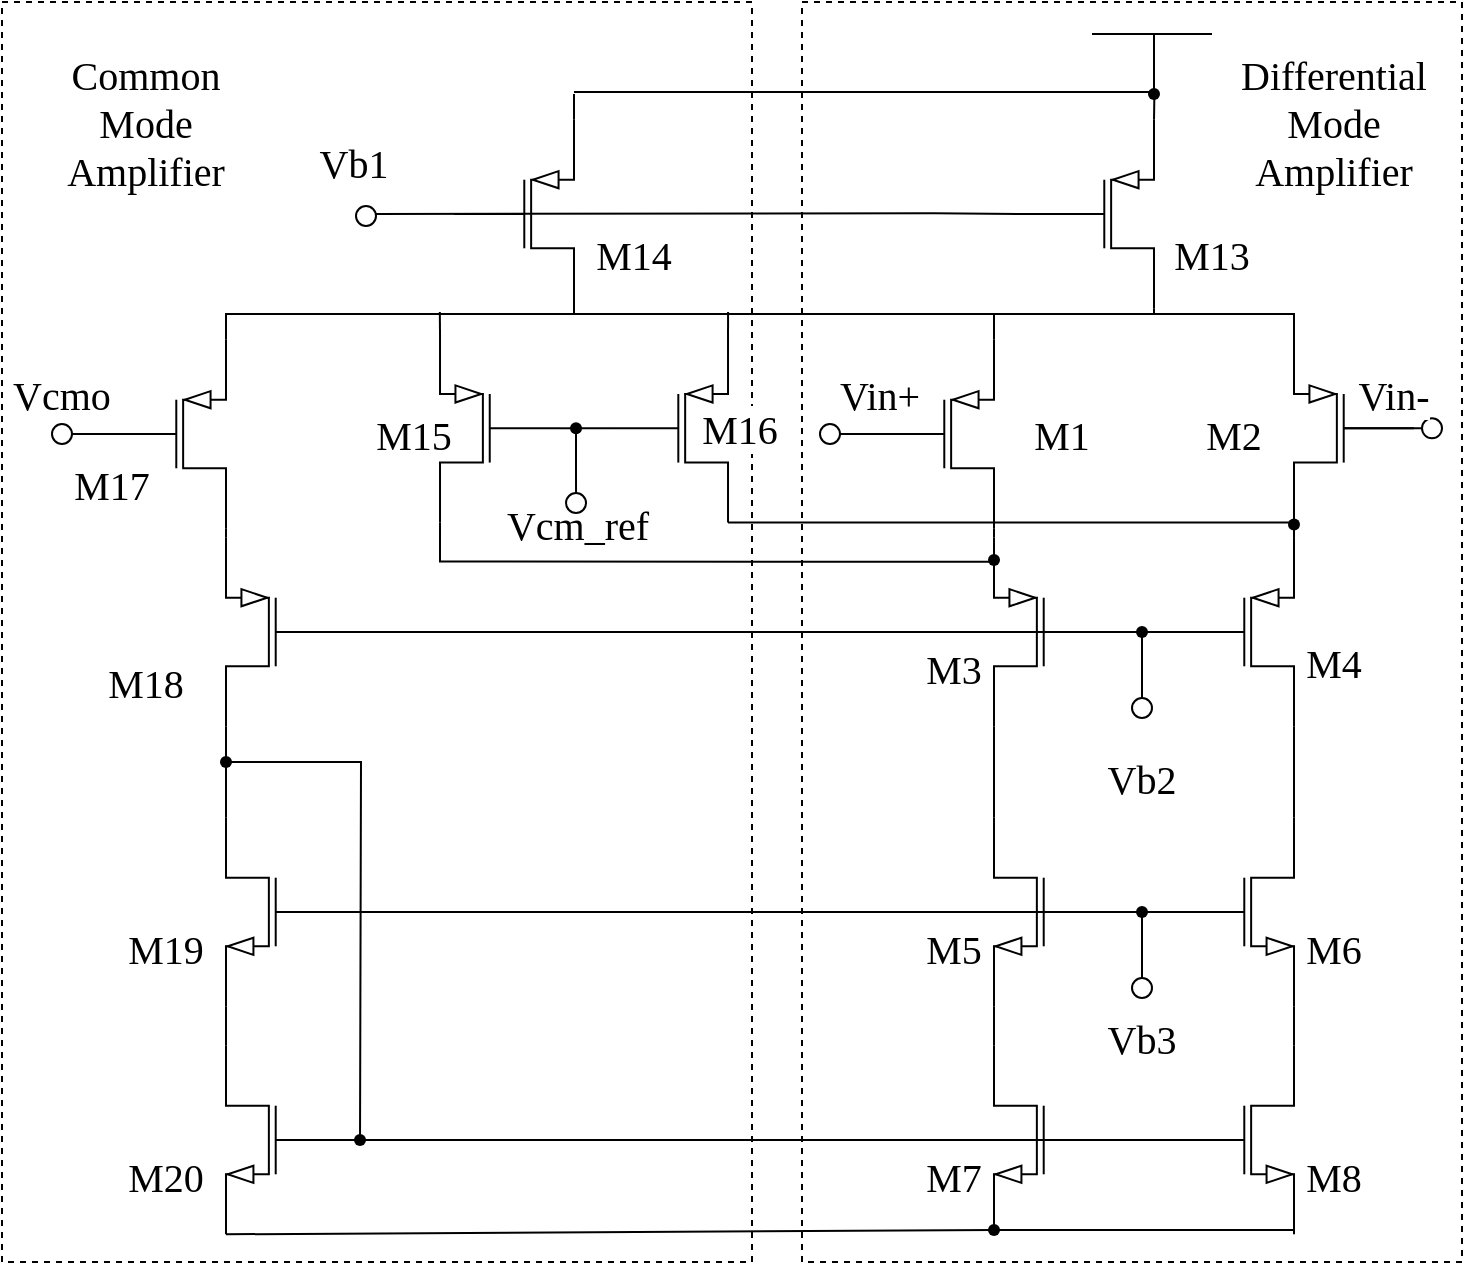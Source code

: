 <mxfile version="24.9.3">
  <diagram name="第 1 页" id="_vfEqkuIPtF0k-6MjBZb">
    <mxGraphModel dx="1302" dy="711" grid="1" gridSize="10" guides="1" tooltips="1" connect="1" arrows="1" fold="1" page="1" pageScale="1" pageWidth="827" pageHeight="1169" math="0" shadow="0">
      <root>
        <mxCell id="0" />
        <mxCell id="1" parent="0" />
        <mxCell id="kix75phdpvYNx26Edn90-56" value="" style="rounded=0;whiteSpace=wrap;html=1;fontFamily=Helvetica;fontSize=11;fontColor=default;labelBackgroundColor=default;fillColor=none;dashed=1;" vertex="1" parent="1">
          <mxGeometry x="20" y="45" width="375" height="630" as="geometry" />
        </mxCell>
        <mxCell id="kix75phdpvYNx26Edn90-54" value="" style="rounded=0;whiteSpace=wrap;html=1;fontFamily=Helvetica;fontSize=11;fontColor=default;labelBackgroundColor=default;fillColor=none;dashed=1;" vertex="1" parent="1">
          <mxGeometry x="420" y="45" width="330" height="630" as="geometry" />
        </mxCell>
        <mxCell id="2-OeauLspyQQJwICCulJ-83" value="" style="ellipse;whiteSpace=wrap;html=1;aspect=fixed;fontFamily=Helvetica;fontSize=11;fontColor=default;labelBackgroundColor=default;" parent="1" vertex="1">
          <mxGeometry x="429" y="256" width="10" height="10" as="geometry" />
        </mxCell>
        <mxCell id="2-OeauLspyQQJwICCulJ-5" style="edgeStyle=orthogonalEdgeStyle;rounded=0;orthogonalLoop=1;jettySize=auto;html=1;exitX=1;exitY=0;exitDx=0;exitDy=0;exitPerimeter=0;endArrow=none;endFill=0;" parent="1" source="2-OeauLspyQQJwICCulJ-1" edge="1">
          <mxGeometry relative="1" as="geometry">
            <mxPoint x="596.2" y="91" as="targetPoint" />
          </mxGeometry>
        </mxCell>
        <mxCell id="2-OeauLspyQQJwICCulJ-1" value="" style="verticalLabelPosition=bottom;shadow=0;dashed=0;align=center;html=1;verticalAlign=top;shape=mxgraph.electrical.transistors.pmos;pointerEvents=1;" parent="1" vertex="1">
          <mxGeometry x="536" y="101" width="60" height="100" as="geometry" />
        </mxCell>
        <mxCell id="2-OeauLspyQQJwICCulJ-2" value="" style="endArrow=none;html=1;rounded=0;" parent="1" edge="1">
          <mxGeometry width="50" height="50" relative="1" as="geometry">
            <mxPoint x="565" y="61" as="sourcePoint" />
            <mxPoint x="625" y="61" as="targetPoint" />
          </mxGeometry>
        </mxCell>
        <mxCell id="2-OeauLspyQQJwICCulJ-3" value="" style="endArrow=none;html=1;rounded=0;" parent="1" edge="1">
          <mxGeometry width="50" height="50" relative="1" as="geometry">
            <mxPoint x="330" y="90" as="sourcePoint" />
            <mxPoint x="596" y="90" as="targetPoint" />
            <Array as="points">
              <mxPoint x="596" y="90" />
            </Array>
          </mxGeometry>
        </mxCell>
        <mxCell id="2-OeauLspyQQJwICCulJ-4" value="" style="endArrow=none;html=1;rounded=0;" parent="1" source="2-OeauLspyQQJwICCulJ-11" edge="1">
          <mxGeometry width="50" height="50" relative="1" as="geometry">
            <mxPoint x="596" y="91" as="sourcePoint" />
            <mxPoint x="596" y="61" as="targetPoint" />
          </mxGeometry>
        </mxCell>
        <mxCell id="2-OeauLspyQQJwICCulJ-6" value="" style="verticalLabelPosition=bottom;shadow=0;dashed=0;align=center;html=1;verticalAlign=top;shape=mxgraph.electrical.transistors.pmos;pointerEvents=1;" parent="1" vertex="1">
          <mxGeometry x="246" y="101" width="60" height="100" as="geometry" />
        </mxCell>
        <mxCell id="2-OeauLspyQQJwICCulJ-10" value="" style="endArrow=none;html=1;rounded=0;" parent="1" target="2-OeauLspyQQJwICCulJ-11" edge="1">
          <mxGeometry width="50" height="50" relative="1" as="geometry">
            <mxPoint x="596" y="91" as="sourcePoint" />
            <mxPoint x="596" y="61" as="targetPoint" />
          </mxGeometry>
        </mxCell>
        <mxCell id="2-OeauLspyQQJwICCulJ-11" value="" style="shape=waypoint;sketch=0;fillStyle=solid;size=6;pointerEvents=1;points=[];fillColor=none;resizable=0;rotatable=0;perimeter=centerPerimeter;snapToPoint=1;fontFamily=Helvetica;fontSize=11;fontColor=default;labelBackgroundColor=default;" parent="1" vertex="1">
          <mxGeometry x="586" y="81" width="20" height="20" as="geometry" />
        </mxCell>
        <mxCell id="2-OeauLspyQQJwICCulJ-16" style="edgeStyle=orthogonalEdgeStyle;shape=connector;rounded=0;orthogonalLoop=1;jettySize=auto;html=1;exitX=1;exitY=0;exitDx=0;exitDy=0;exitPerimeter=0;strokeColor=default;align=center;verticalAlign=middle;fontFamily=Helvetica;fontSize=11;fontColor=default;labelBackgroundColor=default;endArrow=none;endFill=0;entryX=1;entryY=1;entryDx=0;entryDy=0;entryPerimeter=0;" parent="1" source="2-OeauLspyQQJwICCulJ-13" target="2-OeauLspyQQJwICCulJ-1" edge="1">
          <mxGeometry relative="1" as="geometry">
            <mxPoint x="515.667" y="201.0" as="targetPoint" />
            <Array as="points">
              <mxPoint x="516" y="201" />
              <mxPoint x="596" y="201" />
            </Array>
          </mxGeometry>
        </mxCell>
        <mxCell id="2-OeauLspyQQJwICCulJ-13" value="" style="verticalLabelPosition=bottom;shadow=0;dashed=0;align=center;html=1;verticalAlign=top;shape=mxgraph.electrical.transistors.pmos;pointerEvents=1;" parent="1" vertex="1">
          <mxGeometry x="456" y="211" width="60" height="100" as="geometry" />
        </mxCell>
        <mxCell id="2-OeauLspyQQJwICCulJ-18" style="edgeStyle=orthogonalEdgeStyle;shape=connector;rounded=0;orthogonalLoop=1;jettySize=auto;html=1;exitX=1;exitY=0;exitDx=0;exitDy=0;exitPerimeter=0;strokeColor=default;align=center;verticalAlign=middle;fontFamily=Helvetica;fontSize=11;fontColor=default;labelBackgroundColor=default;endArrow=none;endFill=0;" parent="1" source="2-OeauLspyQQJwICCulJ-17" edge="1">
          <mxGeometry relative="1" as="geometry">
            <mxPoint x="596" y="201" as="targetPoint" />
            <Array as="points">
              <mxPoint x="666" y="201" />
            </Array>
          </mxGeometry>
        </mxCell>
        <mxCell id="2-OeauLspyQQJwICCulJ-88" style="edgeStyle=orthogonalEdgeStyle;shape=connector;rounded=0;orthogonalLoop=1;jettySize=auto;html=1;exitX=0;exitY=0.5;exitDx=0;exitDy=0;exitPerimeter=0;entryX=0;entryY=0.5;entryDx=0;entryDy=0;strokeColor=default;align=center;verticalAlign=middle;fontFamily=Helvetica;fontSize=11;fontColor=default;labelBackgroundColor=default;endArrow=none;endFill=0;" parent="1" edge="1">
          <mxGeometry relative="1" as="geometry">
            <mxPoint x="691.0" y="258.14" as="sourcePoint" />
            <mxPoint x="731.0" y="258.14" as="targetPoint" />
            <Array as="points">
              <mxPoint x="712.01" y="258" />
            </Array>
          </mxGeometry>
        </mxCell>
        <mxCell id="2-OeauLspyQQJwICCulJ-17" value="" style="verticalLabelPosition=bottom;shadow=0;dashed=0;align=center;html=1;verticalAlign=top;shape=mxgraph.electrical.transistors.pmos;pointerEvents=1;flipV=0;flipH=1;" parent="1" vertex="1">
          <mxGeometry x="666" y="208.14" width="60" height="100" as="geometry" />
        </mxCell>
        <mxCell id="2-OeauLspyQQJwICCulJ-19" value="" style="verticalLabelPosition=bottom;shadow=0;dashed=0;align=center;html=1;verticalAlign=top;shape=mxgraph.electrical.transistors.pmos;pointerEvents=1;flipV=0;flipH=1;" parent="1" vertex="1">
          <mxGeometry x="516" y="310" width="60" height="100" as="geometry" />
        </mxCell>
        <mxCell id="2-OeauLspyQQJwICCulJ-30" value="" style="edgeStyle=orthogonalEdgeStyle;shape=connector;rounded=0;orthogonalLoop=1;jettySize=auto;html=1;strokeColor=default;align=center;verticalAlign=middle;fontFamily=Helvetica;fontSize=11;fontColor=default;labelBackgroundColor=default;endArrow=none;endFill=0;" parent="1" source="2-OeauLspyQQJwICCulJ-20" target="2-OeauLspyQQJwICCulJ-19" edge="1">
          <mxGeometry relative="1" as="geometry" />
        </mxCell>
        <mxCell id="2-OeauLspyQQJwICCulJ-20" value="" style="verticalLabelPosition=bottom;shadow=0;dashed=0;align=center;html=1;verticalAlign=top;shape=mxgraph.electrical.transistors.pmos;pointerEvents=1;" parent="1" vertex="1">
          <mxGeometry x="606" y="310" width="60" height="100" as="geometry" />
        </mxCell>
        <mxCell id="2-OeauLspyQQJwICCulJ-29" value="" style="edgeStyle=orthogonalEdgeStyle;shape=connector;rounded=0;orthogonalLoop=1;jettySize=auto;html=1;strokeColor=default;align=center;verticalAlign=middle;fontFamily=Helvetica;fontSize=11;fontColor=default;labelBackgroundColor=default;endArrow=none;endFill=0;" parent="1" source="2-OeauLspyQQJwICCulJ-21" target="2-OeauLspyQQJwICCulJ-22" edge="1">
          <mxGeometry relative="1" as="geometry" />
        </mxCell>
        <mxCell id="2-OeauLspyQQJwICCulJ-21" value="" style="verticalLabelPosition=bottom;shadow=0;dashed=0;align=center;html=1;verticalAlign=top;shape=mxgraph.electrical.transistors.nmos;pointerEvents=1;fontFamily=Helvetica;fontSize=11;fontColor=default;labelBackgroundColor=default;" parent="1" vertex="1">
          <mxGeometry x="606" y="450" width="60" height="100" as="geometry" />
        </mxCell>
        <mxCell id="2-OeauLspyQQJwICCulJ-22" value="" style="verticalLabelPosition=bottom;shadow=0;dashed=0;align=center;html=1;verticalAlign=top;shape=mxgraph.electrical.transistors.nmos;pointerEvents=1;fontFamily=Helvetica;fontSize=11;fontColor=default;labelBackgroundColor=default;flipH=1;" parent="1" vertex="1">
          <mxGeometry x="516" y="450" width="60" height="100" as="geometry" />
        </mxCell>
        <mxCell id="2-OeauLspyQQJwICCulJ-28" value="" style="edgeStyle=orthogonalEdgeStyle;shape=connector;rounded=0;orthogonalLoop=1;jettySize=auto;html=1;strokeColor=default;align=center;verticalAlign=middle;fontFamily=Helvetica;fontSize=11;fontColor=default;labelBackgroundColor=default;endArrow=none;endFill=0;" parent="1" source="2-OeauLspyQQJwICCulJ-23" target="2-OeauLspyQQJwICCulJ-24" edge="1">
          <mxGeometry relative="1" as="geometry" />
        </mxCell>
        <mxCell id="2-OeauLspyQQJwICCulJ-23" value="" style="verticalLabelPosition=bottom;shadow=0;dashed=0;align=center;html=1;verticalAlign=top;shape=mxgraph.electrical.transistors.nmos;pointerEvents=1;fontFamily=Helvetica;fontSize=11;fontColor=default;labelBackgroundColor=default;flipH=1;" parent="1" vertex="1">
          <mxGeometry x="516" y="564" width="60" height="100" as="geometry" />
        </mxCell>
        <mxCell id="2-OeauLspyQQJwICCulJ-24" value="" style="verticalLabelPosition=bottom;shadow=0;dashed=0;align=center;html=1;verticalAlign=top;shape=mxgraph.electrical.transistors.nmos;pointerEvents=1;fontFamily=Helvetica;fontSize=11;fontColor=default;labelBackgroundColor=default;flipH=0;" parent="1" vertex="1">
          <mxGeometry x="606" y="564" width="60" height="100" as="geometry" />
        </mxCell>
        <mxCell id="2-OeauLspyQQJwICCulJ-25" style="edgeStyle=orthogonalEdgeStyle;shape=connector;rounded=0;orthogonalLoop=1;jettySize=auto;html=1;exitX=1;exitY=1;exitDx=0;exitDy=0;exitPerimeter=0;entryX=1;entryY=0;entryDx=0;entryDy=0;entryPerimeter=0;strokeColor=default;align=center;verticalAlign=middle;fontFamily=Helvetica;fontSize=11;fontColor=default;labelBackgroundColor=default;endArrow=none;endFill=0;" parent="1" source="2-OeauLspyQQJwICCulJ-13" target="2-OeauLspyQQJwICCulJ-19" edge="1">
          <mxGeometry relative="1" as="geometry" />
        </mxCell>
        <mxCell id="2-OeauLspyQQJwICCulJ-26" style="edgeStyle=orthogonalEdgeStyle;shape=connector;rounded=0;orthogonalLoop=1;jettySize=auto;html=1;exitDx=0;exitDy=0;exitPerimeter=0;entryX=1;entryY=0;entryDx=0;entryDy=0;entryPerimeter=0;strokeColor=default;align=center;verticalAlign=middle;fontFamily=Helvetica;fontSize=11;fontColor=default;labelBackgroundColor=default;endArrow=none;endFill=0;" parent="1" target="2-OeauLspyQQJwICCulJ-22" edge="1">
          <mxGeometry relative="1" as="geometry">
            <mxPoint x="516" y="425" as="sourcePoint" />
          </mxGeometry>
        </mxCell>
        <mxCell id="2-OeauLspyQQJwICCulJ-27" style="edgeStyle=orthogonalEdgeStyle;shape=connector;rounded=0;orthogonalLoop=1;jettySize=auto;html=1;exitX=1;exitY=1;exitDx=0;exitDy=0;exitPerimeter=0;entryX=1;entryY=0;entryDx=0;entryDy=0;entryPerimeter=0;strokeColor=default;align=center;verticalAlign=middle;fontFamily=Helvetica;fontSize=11;fontColor=default;labelBackgroundColor=default;endArrow=none;endFill=0;" parent="1" source="2-OeauLspyQQJwICCulJ-22" target="2-OeauLspyQQJwICCulJ-23" edge="1">
          <mxGeometry relative="1" as="geometry" />
        </mxCell>
        <mxCell id="2-OeauLspyQQJwICCulJ-32" style="edgeStyle=orthogonalEdgeStyle;shape=connector;rounded=0;orthogonalLoop=1;jettySize=auto;html=1;exitX=1;exitY=0;exitDx=0;exitDy=0;exitPerimeter=0;entryX=1;entryY=1;entryDx=0;entryDy=0;entryPerimeter=0;strokeColor=default;align=center;verticalAlign=middle;fontFamily=Helvetica;fontSize=11;fontColor=default;labelBackgroundColor=default;endArrow=none;endFill=0;" parent="1" source="2-OeauLspyQQJwICCulJ-20" target="2-OeauLspyQQJwICCulJ-17" edge="1">
          <mxGeometry relative="1" as="geometry" />
        </mxCell>
        <mxCell id="2-OeauLspyQQJwICCulJ-33" style="edgeStyle=orthogonalEdgeStyle;shape=connector;rounded=0;orthogonalLoop=1;jettySize=auto;html=1;exitDx=0;exitDy=0;exitPerimeter=0;entryX=1;entryY=0;entryDx=0;entryDy=0;entryPerimeter=0;strokeColor=default;align=center;verticalAlign=middle;fontFamily=Helvetica;fontSize=11;fontColor=default;labelBackgroundColor=default;endArrow=none;endFill=0;" parent="1" target="2-OeauLspyQQJwICCulJ-21" edge="1">
          <mxGeometry relative="1" as="geometry">
            <mxPoint x="666" y="425" as="sourcePoint" />
          </mxGeometry>
        </mxCell>
        <mxCell id="2-OeauLspyQQJwICCulJ-34" style="edgeStyle=orthogonalEdgeStyle;shape=connector;rounded=0;orthogonalLoop=1;jettySize=auto;html=1;exitX=1;exitY=1;exitDx=0;exitDy=0;exitPerimeter=0;entryX=1;entryY=0;entryDx=0;entryDy=0;entryPerimeter=0;strokeColor=default;align=center;verticalAlign=middle;fontFamily=Helvetica;fontSize=11;fontColor=default;labelBackgroundColor=default;endArrow=none;endFill=0;" parent="1" source="2-OeauLspyQQJwICCulJ-21" target="2-OeauLspyQQJwICCulJ-24" edge="1">
          <mxGeometry relative="1" as="geometry" />
        </mxCell>
        <mxCell id="2-OeauLspyQQJwICCulJ-37" value="" style="endArrow=none;html=1;rounded=0;exitX=1;exitY=1;exitDx=0;exitDy=0;exitPerimeter=0;" parent="1" source="kix75phdpvYNx26Edn90-7" target="2-OeauLspyQQJwICCulJ-36" edge="1">
          <mxGeometry width="50" height="50" relative="1" as="geometry">
            <mxPoint x="316" y="661.143" as="sourcePoint" />
            <mxPoint x="896" y="661" as="targetPoint" />
            <Array as="points" />
          </mxGeometry>
        </mxCell>
        <mxCell id="2-OeauLspyQQJwICCulJ-36" value="" style="shape=waypoint;sketch=0;fillStyle=solid;size=6;pointerEvents=1;points=[];fillColor=none;resizable=0;rotatable=0;perimeter=centerPerimeter;snapToPoint=1;fontFamily=Helvetica;fontSize=11;fontColor=default;labelBackgroundColor=default;" parent="1" vertex="1">
          <mxGeometry x="506" y="649" width="20" height="20" as="geometry" />
        </mxCell>
        <mxCell id="2-OeauLspyQQJwICCulJ-39" value="" style="endArrow=none;html=1;rounded=0;" parent="1" source="2-OeauLspyQQJwICCulJ-36" edge="1">
          <mxGeometry width="50" height="50" relative="1" as="geometry">
            <mxPoint x="516" y="659" as="sourcePoint" />
            <mxPoint x="666" y="659" as="targetPoint" />
            <Array as="points" />
          </mxGeometry>
        </mxCell>
        <mxCell id="2-OeauLspyQQJwICCulJ-45" style="edgeStyle=orthogonalEdgeStyle;shape=connector;rounded=0;orthogonalLoop=1;jettySize=auto;html=1;exitX=1;exitY=0;exitDx=0;exitDy=0;exitPerimeter=0;entryX=0.271;entryY=0.272;entryDx=0;entryDy=0;entryPerimeter=0;strokeColor=default;align=center;verticalAlign=middle;fontFamily=Helvetica;fontSize=11;fontColor=default;labelBackgroundColor=default;endArrow=none;endFill=0;" parent="1" source="2-OeauLspyQQJwICCulJ-6" edge="1">
          <mxGeometry relative="1" as="geometry">
            <mxPoint x="306" y="91" as="targetPoint" />
          </mxGeometry>
        </mxCell>
        <mxCell id="2-OeauLspyQQJwICCulJ-54" value="" style="edgeStyle=orthogonalEdgeStyle;shape=connector;rounded=0;orthogonalLoop=1;jettySize=auto;html=1;exitX=1;exitY=1;exitDx=0;exitDy=0;exitPerimeter=0;entryDx=0;entryDy=0;entryPerimeter=0;strokeColor=default;align=center;verticalAlign=middle;fontFamily=Helvetica;fontSize=11;fontColor=default;labelBackgroundColor=default;endArrow=none;endFill=0;" parent="1" source="2-OeauLspyQQJwICCulJ-20" edge="1">
          <mxGeometry relative="1" as="geometry">
            <mxPoint x="666" y="407" as="sourcePoint" />
            <mxPoint x="666" y="425" as="targetPoint" />
          </mxGeometry>
        </mxCell>
        <mxCell id="2-OeauLspyQQJwICCulJ-57" value="" style="edgeStyle=orthogonalEdgeStyle;shape=connector;rounded=0;orthogonalLoop=1;jettySize=auto;html=1;exitX=1;exitY=1;exitDx=0;exitDy=0;exitPerimeter=0;entryDx=0;entryDy=0;entryPerimeter=0;strokeColor=default;align=center;verticalAlign=middle;fontFamily=Helvetica;fontSize=11;fontColor=default;labelBackgroundColor=default;endArrow=none;endFill=0;" parent="1" source="2-OeauLspyQQJwICCulJ-19" edge="1">
          <mxGeometry relative="1" as="geometry">
            <mxPoint x="516" y="407" as="sourcePoint" />
            <mxPoint x="516" y="425" as="targetPoint" />
          </mxGeometry>
        </mxCell>
        <mxCell id="2-OeauLspyQQJwICCulJ-70" value="" style="endArrow=none;html=1;rounded=0;entryX=0;entryY=0.5;entryDx=0;entryDy=0;entryPerimeter=0;" parent="1" edge="1" target="2-OeauLspyQQJwICCulJ-1">
          <mxGeometry width="50" height="50" relative="1" as="geometry">
            <mxPoint x="206" y="151" as="sourcePoint" />
            <mxPoint x="836" y="151" as="targetPoint" />
            <Array as="points">
              <mxPoint x="486" y="150.66" />
            </Array>
          </mxGeometry>
        </mxCell>
        <mxCell id="2-OeauLspyQQJwICCulJ-87" value="" style="ellipse;whiteSpace=wrap;html=1;aspect=fixed;fontFamily=Helvetica;fontSize=11;fontColor=default;labelBackgroundColor=default;" parent="1" vertex="1">
          <mxGeometry x="730" y="253.14" width="10" height="10" as="geometry" />
        </mxCell>
        <mxCell id="2-OeauLspyQQJwICCulJ-89" value="" style="ellipse;whiteSpace=wrap;html=1;aspect=fixed;fontFamily=Helvetica;fontSize=11;fontColor=default;labelBackgroundColor=default;" parent="1" vertex="1">
          <mxGeometry x="197" y="147" width="10" height="10" as="geometry" />
        </mxCell>
        <mxCell id="2-OeauLspyQQJwICCulJ-110" value="Vin+" style="text;html=1;align=center;verticalAlign=middle;whiteSpace=wrap;rounded=0;fontFamily=Times New Roman;fontSize=20;fontColor=default;labelBackgroundColor=default;" parent="1" vertex="1">
          <mxGeometry x="429" y="226" width="60" height="30" as="geometry" />
        </mxCell>
        <mxCell id="2-OeauLspyQQJwICCulJ-111" value="Vin-" style="text;html=1;align=center;verticalAlign=middle;whiteSpace=wrap;rounded=0;fontFamily=Times New Roman;fontSize=20;fontColor=default;labelBackgroundColor=default;" parent="1" vertex="1">
          <mxGeometry x="686.01" y="226" width="60" height="30" as="geometry" />
        </mxCell>
        <mxCell id="2-OeauLspyQQJwICCulJ-112" value="Vb1" style="text;html=1;align=center;verticalAlign=middle;whiteSpace=wrap;rounded=0;fontFamily=Times New Roman;fontSize=20;fontColor=default;labelBackgroundColor=default;" parent="1" vertex="1">
          <mxGeometry x="166.01" y="110" width="60" height="30" as="geometry" />
        </mxCell>
        <mxCell id="2-OeauLspyQQJwICCulJ-113" value="Vb2" style="text;html=1;align=center;verticalAlign=middle;whiteSpace=wrap;rounded=0;fontFamily=Times New Roman;fontSize=20;fontColor=default;labelBackgroundColor=default;" parent="1" vertex="1">
          <mxGeometry x="560" y="417.5" width="60" height="30" as="geometry" />
        </mxCell>
        <mxCell id="2-OeauLspyQQJwICCulJ-119" style="edgeStyle=orthogonalEdgeStyle;shape=connector;rounded=0;orthogonalLoop=1;jettySize=auto;html=1;strokeColor=default;align=center;verticalAlign=middle;fontFamily=Helvetica;fontSize=11;fontColor=default;labelBackgroundColor=default;endArrow=none;endFill=0;" parent="1" edge="1">
          <mxGeometry relative="1" as="geometry">
            <mxPoint x="590" y="360" as="targetPoint" />
            <mxPoint x="590.01" y="393" as="sourcePoint" />
          </mxGeometry>
        </mxCell>
        <mxCell id="2-OeauLspyQQJwICCulJ-120" value="" style="ellipse;whiteSpace=wrap;html=1;aspect=fixed;fontFamily=Helvetica;fontSize=11;fontColor=default;labelBackgroundColor=default;rotation=-90;" parent="1" vertex="1">
          <mxGeometry x="585" y="393" width="10" height="10" as="geometry" />
        </mxCell>
        <mxCell id="2-OeauLspyQQJwICCulJ-121" value="" style="shape=waypoint;sketch=0;fillStyle=solid;size=6;pointerEvents=1;points=[];fillColor=none;resizable=0;rotatable=0;perimeter=centerPerimeter;snapToPoint=1;fontFamily=Helvetica;fontSize=11;fontColor=default;labelBackgroundColor=default;rotation=-90;" parent="1" vertex="1">
          <mxGeometry x="580" y="350" width="20" height="20" as="geometry" />
        </mxCell>
        <mxCell id="2-OeauLspyQQJwICCulJ-123" value="" style="edgeStyle=orthogonalEdgeStyle;shape=connector;rounded=0;orthogonalLoop=1;jettySize=auto;html=1;strokeColor=default;align=center;verticalAlign=middle;fontFamily=Helvetica;fontSize=11;fontColor=default;labelBackgroundColor=default;endArrow=none;endFill=0;" parent="1" edge="1">
          <mxGeometry relative="1" as="geometry">
            <mxPoint x="606" y="500" as="sourcePoint" />
            <mxPoint x="576" y="500" as="targetPoint" />
          </mxGeometry>
        </mxCell>
        <mxCell id="2-OeauLspyQQJwICCulJ-124" value="Vb3" style="text;html=1;align=center;verticalAlign=middle;whiteSpace=wrap;rounded=0;fontFamily=Times New Roman;fontSize=20;fontColor=default;labelBackgroundColor=default;" parent="1" vertex="1">
          <mxGeometry x="560" y="547.5" width="60" height="30" as="geometry" />
        </mxCell>
        <mxCell id="2-OeauLspyQQJwICCulJ-125" style="edgeStyle=orthogonalEdgeStyle;shape=connector;rounded=0;orthogonalLoop=1;jettySize=auto;html=1;strokeColor=default;align=center;verticalAlign=middle;fontFamily=Helvetica;fontSize=11;fontColor=default;labelBackgroundColor=default;endArrow=none;endFill=0;" parent="1" source="2-OeauLspyQQJwICCulJ-126" edge="1">
          <mxGeometry relative="1" as="geometry">
            <mxPoint x="590" y="500" as="targetPoint" />
          </mxGeometry>
        </mxCell>
        <mxCell id="2-OeauLspyQQJwICCulJ-126" value="" style="ellipse;whiteSpace=wrap;html=1;aspect=fixed;fontFamily=Helvetica;fontSize=11;fontColor=default;labelBackgroundColor=default;rotation=-90;" parent="1" vertex="1">
          <mxGeometry x="585" y="533" width="10" height="10" as="geometry" />
        </mxCell>
        <mxCell id="2-OeauLspyQQJwICCulJ-127" value="" style="shape=waypoint;sketch=0;fillStyle=solid;size=6;pointerEvents=1;points=[];fillColor=none;resizable=0;rotatable=0;perimeter=centerPerimeter;snapToPoint=1;fontFamily=Helvetica;fontSize=11;fontColor=default;labelBackgroundColor=default;rotation=-90;" parent="1" vertex="1">
          <mxGeometry x="580" y="490" width="20" height="20" as="geometry" />
        </mxCell>
        <mxCell id="2-OeauLspyQQJwICCulJ-136" value="M1" style="text;html=1;align=center;verticalAlign=middle;whiteSpace=wrap;rounded=0;fontFamily=Times New Roman;fontSize=20;fontColor=default;labelBackgroundColor=default;" parent="1" vertex="1">
          <mxGeometry x="520" y="246" width="60" height="30" as="geometry" />
        </mxCell>
        <mxCell id="2-OeauLspyQQJwICCulJ-137" value="M2" style="text;html=1;align=center;verticalAlign=middle;whiteSpace=wrap;rounded=0;fontFamily=Times New Roman;fontSize=20;fontColor=default;labelBackgroundColor=default;" parent="1" vertex="1">
          <mxGeometry x="606" y="246" width="60" height="30" as="geometry" />
        </mxCell>
        <mxCell id="2-OeauLspyQQJwICCulJ-138" value="M3" style="text;html=1;align=center;verticalAlign=middle;whiteSpace=wrap;rounded=0;fontFamily=Times New Roman;fontSize=20;fontColor=default;labelBackgroundColor=default;" parent="1" vertex="1">
          <mxGeometry x="466" y="363" width="60" height="30" as="geometry" />
        </mxCell>
        <mxCell id="2-OeauLspyQQJwICCulJ-139" value="M4" style="text;html=1;align=center;verticalAlign=middle;whiteSpace=wrap;rounded=0;fontFamily=Times New Roman;fontSize=20;fontColor=default;labelBackgroundColor=default;" parent="1" vertex="1">
          <mxGeometry x="656" y="360" width="60" height="30" as="geometry" />
        </mxCell>
        <mxCell id="2-OeauLspyQQJwICCulJ-140" value="M5" style="text;html=1;align=center;verticalAlign=middle;whiteSpace=wrap;rounded=0;fontFamily=Times New Roman;fontSize=20;fontColor=default;labelBackgroundColor=default;" parent="1" vertex="1">
          <mxGeometry x="466" y="503" width="60" height="30" as="geometry" />
        </mxCell>
        <mxCell id="2-OeauLspyQQJwICCulJ-141" value="M6" style="text;html=1;align=center;verticalAlign=middle;whiteSpace=wrap;rounded=0;fontFamily=Times New Roman;fontSize=20;fontColor=default;labelBackgroundColor=default;" parent="1" vertex="1">
          <mxGeometry x="656" y="503" width="60" height="30" as="geometry" />
        </mxCell>
        <mxCell id="2-OeauLspyQQJwICCulJ-142" value="M7" style="text;html=1;align=center;verticalAlign=middle;whiteSpace=wrap;rounded=0;fontFamily=Times New Roman;fontSize=20;fontColor=default;labelBackgroundColor=default;" parent="1" vertex="1">
          <mxGeometry x="466" y="617" width="60" height="30" as="geometry" />
        </mxCell>
        <mxCell id="2-OeauLspyQQJwICCulJ-143" value="M8" style="text;html=1;align=center;verticalAlign=middle;whiteSpace=wrap;rounded=0;fontFamily=Times New Roman;fontSize=20;fontColor=default;labelBackgroundColor=default;" parent="1" vertex="1">
          <mxGeometry x="656" y="617" width="60" height="30" as="geometry" />
        </mxCell>
        <mxCell id="2-OeauLspyQQJwICCulJ-146" value="M14" style="text;html=1;align=center;verticalAlign=middle;whiteSpace=wrap;rounded=0;fontFamily=Times New Roman;fontSize=20;fontColor=default;labelBackgroundColor=default;" parent="1" vertex="1">
          <mxGeometry x="306" y="156" width="60" height="30" as="geometry" />
        </mxCell>
        <mxCell id="2-OeauLspyQQJwICCulJ-148" value="M13" style="text;html=1;align=center;verticalAlign=middle;whiteSpace=wrap;rounded=0;fontFamily=Times New Roman;fontSize=20;fontColor=default;labelBackgroundColor=default;" parent="1" vertex="1">
          <mxGeometry x="595" y="156" width="60" height="30" as="geometry" />
        </mxCell>
        <mxCell id="kix75phdpvYNx26Edn90-1" style="edgeStyle=orthogonalEdgeStyle;rounded=0;orthogonalLoop=1;jettySize=auto;html=1;exitX=0;exitY=0.5;exitDx=0;exitDy=0;exitPerimeter=0;entryX=1;entryY=0.5;entryDx=0;entryDy=0;endArrow=none;endFill=0;" edge="1" parent="1" source="2-OeauLspyQQJwICCulJ-13" target="2-OeauLspyQQJwICCulJ-83">
          <mxGeometry relative="1" as="geometry" />
        </mxCell>
        <mxCell id="kix75phdpvYNx26Edn90-3" value="" style="ellipse;whiteSpace=wrap;html=1;aspect=fixed;fontFamily=Helvetica;fontSize=11;fontColor=default;labelBackgroundColor=default;" vertex="1" parent="1">
          <mxGeometry x="45.0" y="256" width="10" height="10" as="geometry" />
        </mxCell>
        <mxCell id="kix75phdpvYNx26Edn90-28" style="edgeStyle=orthogonalEdgeStyle;shape=connector;rounded=0;orthogonalLoop=1;jettySize=auto;html=1;exitX=1;exitY=0;exitDx=0;exitDy=0;exitPerimeter=0;strokeColor=default;align=center;verticalAlign=middle;fontFamily=Helvetica;fontSize=11;fontColor=default;labelBackgroundColor=default;endArrow=none;endFill=0;" edge="1" parent="1">
          <mxGeometry relative="1" as="geometry">
            <mxPoint x="522" y="201" as="targetPoint" />
            <mxPoint x="132" y="213.857" as="sourcePoint" />
            <Array as="points">
              <mxPoint x="132" y="214" />
              <mxPoint x="132" y="201" />
            </Array>
          </mxGeometry>
        </mxCell>
        <mxCell id="kix75phdpvYNx26Edn90-4" value="" style="verticalLabelPosition=bottom;shadow=0;dashed=0;align=center;html=1;verticalAlign=top;shape=mxgraph.electrical.transistors.pmos;pointerEvents=1;" vertex="1" parent="1">
          <mxGeometry x="72.0" y="211" width="60" height="100" as="geometry" />
        </mxCell>
        <mxCell id="kix75phdpvYNx26Edn90-22" style="edgeStyle=orthogonalEdgeStyle;shape=connector;rounded=0;orthogonalLoop=1;jettySize=auto;html=1;exitX=0;exitY=0.5;exitDx=0;exitDy=0;exitPerimeter=0;strokeColor=default;align=center;verticalAlign=middle;fontFamily=Helvetica;fontSize=11;fontColor=default;labelBackgroundColor=default;endArrow=none;endFill=0;" edge="1" parent="1" source="kix75phdpvYNx26Edn90-5" target="2-OeauLspyQQJwICCulJ-121">
          <mxGeometry relative="1" as="geometry" />
        </mxCell>
        <mxCell id="kix75phdpvYNx26Edn90-5" value="" style="verticalLabelPosition=bottom;shadow=0;dashed=0;align=center;html=1;verticalAlign=top;shape=mxgraph.electrical.transistors.pmos;pointerEvents=1;flipV=0;flipH=1;" vertex="1" parent="1">
          <mxGeometry x="132" y="310" width="60" height="100" as="geometry" />
        </mxCell>
        <mxCell id="kix75phdpvYNx26Edn90-24" style="edgeStyle=orthogonalEdgeStyle;shape=connector;rounded=0;orthogonalLoop=1;jettySize=auto;html=1;exitX=0;exitY=0.5;exitDx=0;exitDy=0;exitPerimeter=0;strokeColor=default;align=center;verticalAlign=middle;fontFamily=Helvetica;fontSize=11;fontColor=default;labelBackgroundColor=default;endArrow=none;endFill=0;" edge="1" parent="1" source="kix75phdpvYNx26Edn90-6" target="2-OeauLspyQQJwICCulJ-127">
          <mxGeometry relative="1" as="geometry" />
        </mxCell>
        <mxCell id="kix75phdpvYNx26Edn90-6" value="" style="verticalLabelPosition=bottom;shadow=0;dashed=0;align=center;html=1;verticalAlign=top;shape=mxgraph.electrical.transistors.nmos;pointerEvents=1;fontFamily=Helvetica;fontSize=11;fontColor=default;labelBackgroundColor=default;flipH=1;" vertex="1" parent="1">
          <mxGeometry x="132" y="450" width="60" height="100" as="geometry" />
        </mxCell>
        <mxCell id="kix75phdpvYNx26Edn90-7" value="" style="verticalLabelPosition=bottom;shadow=0;dashed=0;align=center;html=1;verticalAlign=top;shape=mxgraph.electrical.transistors.nmos;pointerEvents=1;fontFamily=Helvetica;fontSize=11;fontColor=default;labelBackgroundColor=default;flipH=1;" vertex="1" parent="1">
          <mxGeometry x="132" y="564" width="60" height="100" as="geometry" />
        </mxCell>
        <mxCell id="kix75phdpvYNx26Edn90-8" style="edgeStyle=orthogonalEdgeStyle;shape=connector;rounded=0;orthogonalLoop=1;jettySize=auto;html=1;exitX=1;exitY=1;exitDx=0;exitDy=0;exitPerimeter=0;entryX=1;entryY=0;entryDx=0;entryDy=0;entryPerimeter=0;strokeColor=default;align=center;verticalAlign=middle;fontFamily=Helvetica;fontSize=11;fontColor=default;labelBackgroundColor=default;endArrow=none;endFill=0;" edge="1" parent="1" source="kix75phdpvYNx26Edn90-4" target="kix75phdpvYNx26Edn90-5">
          <mxGeometry relative="1" as="geometry" />
        </mxCell>
        <mxCell id="kix75phdpvYNx26Edn90-9" style="edgeStyle=orthogonalEdgeStyle;shape=connector;rounded=0;orthogonalLoop=1;jettySize=auto;html=1;exitDx=0;exitDy=0;exitPerimeter=0;entryX=1;entryY=0;entryDx=0;entryDy=0;entryPerimeter=0;strokeColor=default;align=center;verticalAlign=middle;fontFamily=Helvetica;fontSize=11;fontColor=default;labelBackgroundColor=default;endArrow=none;endFill=0;" edge="1" parent="1" source="kix75phdpvYNx26Edn90-14" target="kix75phdpvYNx26Edn90-6">
          <mxGeometry relative="1" as="geometry" />
        </mxCell>
        <mxCell id="kix75phdpvYNx26Edn90-10" style="edgeStyle=orthogonalEdgeStyle;shape=connector;rounded=0;orthogonalLoop=1;jettySize=auto;html=1;exitX=1;exitY=1;exitDx=0;exitDy=0;exitPerimeter=0;entryX=1;entryY=0;entryDx=0;entryDy=0;entryPerimeter=0;strokeColor=default;align=center;verticalAlign=middle;fontFamily=Helvetica;fontSize=11;fontColor=default;labelBackgroundColor=default;endArrow=none;endFill=0;" edge="1" parent="1" source="kix75phdpvYNx26Edn90-6" target="kix75phdpvYNx26Edn90-7">
          <mxGeometry relative="1" as="geometry" />
        </mxCell>
        <mxCell id="kix75phdpvYNx26Edn90-13" value="" style="edgeStyle=orthogonalEdgeStyle;shape=connector;rounded=0;orthogonalLoop=1;jettySize=auto;html=1;exitX=1;exitY=1;exitDx=0;exitDy=0;exitPerimeter=0;entryDx=0;entryDy=0;entryPerimeter=0;strokeColor=default;align=center;verticalAlign=middle;fontFamily=Helvetica;fontSize=11;fontColor=default;labelBackgroundColor=default;endArrow=none;endFill=0;" edge="1" parent="1" source="kix75phdpvYNx26Edn90-5" target="kix75phdpvYNx26Edn90-14">
          <mxGeometry relative="1" as="geometry">
            <mxPoint x="132" y="407" as="sourcePoint" />
            <mxPoint x="132" y="453" as="targetPoint" />
          </mxGeometry>
        </mxCell>
        <mxCell id="kix75phdpvYNx26Edn90-25" style="edgeStyle=orthogonalEdgeStyle;shape=connector;rounded=0;orthogonalLoop=1;jettySize=auto;html=1;strokeColor=default;align=center;verticalAlign=middle;fontFamily=Helvetica;fontSize=11;fontColor=default;labelBackgroundColor=default;endArrow=none;endFill=0;" edge="1" parent="1" source="kix75phdpvYNx26Edn90-14">
          <mxGeometry relative="1" as="geometry">
            <mxPoint x="199.01" y="614" as="targetPoint" />
          </mxGeometry>
        </mxCell>
        <mxCell id="kix75phdpvYNx26Edn90-14" value="" style="shape=waypoint;sketch=0;fillStyle=solid;size=6;pointerEvents=1;points=[];fillColor=none;resizable=0;rotatable=0;perimeter=centerPerimeter;snapToPoint=1;fontFamily=Helvetica;fontSize=11;fontColor=default;labelBackgroundColor=default;" vertex="1" parent="1">
          <mxGeometry x="122" y="415" width="20" height="20" as="geometry" />
        </mxCell>
        <mxCell id="kix75phdpvYNx26Edn90-15" value="Vcmo" style="text;html=1;align=center;verticalAlign=middle;whiteSpace=wrap;rounded=0;fontFamily=Times New Roman;fontSize=20;fontColor=default;labelBackgroundColor=default;" vertex="1" parent="1">
          <mxGeometry x="20.0" y="226" width="60" height="30" as="geometry" />
        </mxCell>
        <mxCell id="kix75phdpvYNx26Edn90-16" value="M17" style="text;html=1;align=center;verticalAlign=middle;whiteSpace=wrap;rounded=0;fontFamily=Times New Roman;fontSize=20;fontColor=default;labelBackgroundColor=default;" vertex="1" parent="1">
          <mxGeometry x="45.0" y="270.5" width="60" height="30" as="geometry" />
        </mxCell>
        <mxCell id="kix75phdpvYNx26Edn90-17" value="M18" style="text;html=1;align=center;verticalAlign=middle;whiteSpace=wrap;rounded=0;fontFamily=Times New Roman;fontSize=20;fontColor=default;labelBackgroundColor=default;" vertex="1" parent="1">
          <mxGeometry x="62.0" y="370" width="60" height="30" as="geometry" />
        </mxCell>
        <mxCell id="kix75phdpvYNx26Edn90-18" value="M19" style="text;html=1;align=center;verticalAlign=middle;whiteSpace=wrap;rounded=0;fontFamily=Times New Roman;fontSize=20;fontColor=default;labelBackgroundColor=default;" vertex="1" parent="1">
          <mxGeometry x="72.0" y="503" width="60" height="30" as="geometry" />
        </mxCell>
        <mxCell id="kix75phdpvYNx26Edn90-19" value="M20" style="text;html=1;align=center;verticalAlign=middle;whiteSpace=wrap;rounded=0;fontFamily=Times New Roman;fontSize=20;fontColor=default;labelBackgroundColor=default;" vertex="1" parent="1">
          <mxGeometry x="72.0" y="617" width="60" height="30" as="geometry" />
        </mxCell>
        <mxCell id="kix75phdpvYNx26Edn90-20" style="edgeStyle=orthogonalEdgeStyle;rounded=0;orthogonalLoop=1;jettySize=auto;html=1;exitX=0;exitY=0.5;exitDx=0;exitDy=0;exitPerimeter=0;entryX=1;entryY=0.5;entryDx=0;entryDy=0;endArrow=none;endFill=0;" edge="1" parent="1" source="kix75phdpvYNx26Edn90-4" target="kix75phdpvYNx26Edn90-3">
          <mxGeometry relative="1" as="geometry" />
        </mxCell>
        <mxCell id="kix75phdpvYNx26Edn90-23" style="edgeStyle=orthogonalEdgeStyle;shape=connector;rounded=0;orthogonalLoop=1;jettySize=auto;html=1;exitDx=0;exitDy=0;exitPerimeter=0;entryX=0;entryY=0.5;entryDx=0;entryDy=0;entryPerimeter=0;strokeColor=default;align=center;verticalAlign=middle;fontFamily=Helvetica;fontSize=11;fontColor=default;labelBackgroundColor=default;endArrow=none;endFill=0;" edge="1" parent="1" source="kix75phdpvYNx26Edn90-26" target="2-OeauLspyQQJwICCulJ-24">
          <mxGeometry relative="1" as="geometry" />
        </mxCell>
        <mxCell id="kix75phdpvYNx26Edn90-27" value="" style="edgeStyle=orthogonalEdgeStyle;shape=connector;rounded=0;orthogonalLoop=1;jettySize=auto;html=1;exitX=0;exitY=0.5;exitDx=0;exitDy=0;exitPerimeter=0;entryDx=0;entryDy=0;entryPerimeter=0;strokeColor=default;align=center;verticalAlign=middle;fontFamily=Helvetica;fontSize=11;fontColor=default;labelBackgroundColor=default;endArrow=none;endFill=0;" edge="1" parent="1" source="kix75phdpvYNx26Edn90-7" target="kix75phdpvYNx26Edn90-26">
          <mxGeometry relative="1" as="geometry">
            <mxPoint x="192.01" y="614" as="sourcePoint" />
            <mxPoint x="596.01" y="614" as="targetPoint" />
          </mxGeometry>
        </mxCell>
        <mxCell id="kix75phdpvYNx26Edn90-26" value="" style="shape=waypoint;sketch=0;fillStyle=solid;size=6;pointerEvents=1;points=[];fillColor=none;resizable=0;rotatable=0;perimeter=centerPerimeter;snapToPoint=1;fontFamily=Helvetica;fontSize=11;fontColor=default;labelBackgroundColor=default;" vertex="1" parent="1">
          <mxGeometry x="189" y="604" width="20" height="20" as="geometry" />
        </mxCell>
        <mxCell id="kix75phdpvYNx26Edn90-30" value="" style="endArrow=none;html=1;rounded=0;strokeColor=default;align=center;verticalAlign=middle;fontFamily=Helvetica;fontSize=11;fontColor=default;labelBackgroundColor=default;edgeStyle=orthogonalEdgeStyle;" edge="1" parent="1">
          <mxGeometry width="50" height="50" relative="1" as="geometry">
            <mxPoint x="306" y="201" as="sourcePoint" />
            <mxPoint x="306" y="191" as="targetPoint" />
          </mxGeometry>
        </mxCell>
        <mxCell id="kix75phdpvYNx26Edn90-34" style="edgeStyle=orthogonalEdgeStyle;shape=connector;rounded=0;orthogonalLoop=1;jettySize=auto;html=1;exitX=1;exitY=0;exitDx=0;exitDy=0;exitPerimeter=0;strokeColor=default;align=center;verticalAlign=middle;fontFamily=Helvetica;fontSize=11;fontColor=default;labelBackgroundColor=default;endArrow=none;endFill=0;" edge="1" parent="1" source="kix75phdpvYNx26Edn90-31">
          <mxGeometry relative="1" as="geometry">
            <mxPoint x="383.044" y="200" as="targetPoint" />
          </mxGeometry>
        </mxCell>
        <mxCell id="kix75phdpvYNx26Edn90-31" value="" style="verticalLabelPosition=bottom;shadow=0;dashed=0;align=center;html=1;verticalAlign=top;shape=mxgraph.electrical.transistors.pmos;pointerEvents=1;" vertex="1" parent="1">
          <mxGeometry x="323.01" y="208.14" width="60" height="100" as="geometry" />
        </mxCell>
        <mxCell id="kix75phdpvYNx26Edn90-33" style="edgeStyle=orthogonalEdgeStyle;shape=connector;rounded=0;orthogonalLoop=1;jettySize=auto;html=1;exitX=1;exitY=0;exitDx=0;exitDy=0;exitPerimeter=0;strokeColor=default;align=center;verticalAlign=middle;fontFamily=Helvetica;fontSize=11;fontColor=default;labelBackgroundColor=default;endArrow=none;endFill=0;" edge="1" parent="1" source="kix75phdpvYNx26Edn90-32">
          <mxGeometry relative="1" as="geometry">
            <mxPoint x="238.907" y="200" as="targetPoint" />
          </mxGeometry>
        </mxCell>
        <mxCell id="kix75phdpvYNx26Edn90-32" value="" style="verticalLabelPosition=bottom;shadow=0;dashed=0;align=center;html=1;verticalAlign=top;shape=mxgraph.electrical.transistors.pmos;pointerEvents=1;flipV=0;flipH=1;" vertex="1" parent="1">
          <mxGeometry x="239.01" y="208.14" width="60" height="100" as="geometry" />
        </mxCell>
        <mxCell id="kix75phdpvYNx26Edn90-35" style="edgeStyle=orthogonalEdgeStyle;shape=connector;rounded=0;orthogonalLoop=1;jettySize=auto;html=1;exitX=1;exitY=1;exitDx=0;exitDy=0;exitPerimeter=0;entryX=1;entryY=0;entryDx=0;entryDy=0;entryPerimeter=0;strokeColor=default;align=center;verticalAlign=middle;fontFamily=Helvetica;fontSize=11;fontColor=default;labelBackgroundColor=default;endArrow=none;endFill=0;" edge="1" parent="1" source="kix75phdpvYNx26Edn90-31" target="2-OeauLspyQQJwICCulJ-20">
          <mxGeometry relative="1" as="geometry">
            <Array as="points">
              <mxPoint x="666.01" y="305" />
            </Array>
          </mxGeometry>
        </mxCell>
        <mxCell id="kix75phdpvYNx26Edn90-36" style="edgeStyle=orthogonalEdgeStyle;shape=connector;rounded=0;orthogonalLoop=1;jettySize=auto;html=1;exitX=1;exitY=1;exitDx=0;exitDy=0;exitPerimeter=0;entryX=1.029;entryY=0.127;entryDx=0;entryDy=0;entryPerimeter=0;strokeColor=default;align=center;verticalAlign=middle;fontFamily=Helvetica;fontSize=11;fontColor=default;labelBackgroundColor=default;endArrow=none;endFill=0;" edge="1" parent="1" source="kix75phdpvYNx26Edn90-32" target="2-OeauLspyQQJwICCulJ-19">
          <mxGeometry relative="1" as="geometry">
            <Array as="points">
              <mxPoint x="239" y="325" />
            </Array>
          </mxGeometry>
        </mxCell>
        <mxCell id="kix75phdpvYNx26Edn90-39" value="" style="shape=waypoint;sketch=0;fillStyle=solid;size=6;pointerEvents=1;points=[];fillColor=none;resizable=0;rotatable=0;perimeter=centerPerimeter;snapToPoint=1;fontFamily=Helvetica;fontSize=11;fontColor=default;labelBackgroundColor=default;" vertex="1" parent="1">
          <mxGeometry x="506" y="314" width="20" height="20" as="geometry" />
        </mxCell>
        <mxCell id="kix75phdpvYNx26Edn90-40" value="" style="shape=waypoint;sketch=0;fillStyle=solid;size=6;pointerEvents=1;points=[];fillColor=none;resizable=0;rotatable=0;perimeter=centerPerimeter;snapToPoint=1;fontFamily=Helvetica;fontSize=11;fontColor=default;labelBackgroundColor=default;" vertex="1" parent="1">
          <mxGeometry x="656" y="296.28" width="20" height="20" as="geometry" />
        </mxCell>
        <mxCell id="kix75phdpvYNx26Edn90-41" style="edgeStyle=orthogonalEdgeStyle;shape=connector;rounded=0;orthogonalLoop=1;jettySize=auto;html=1;exitDx=0;exitDy=0;exitPerimeter=0;entryX=0;entryY=0.5;entryDx=0;entryDy=0;entryPerimeter=0;strokeColor=default;align=center;verticalAlign=middle;fontFamily=Helvetica;fontSize=11;fontColor=default;labelBackgroundColor=default;endArrow=none;endFill=0;" edge="1" parent="1" source="kix75phdpvYNx26Edn90-45" target="kix75phdpvYNx26Edn90-31">
          <mxGeometry relative="1" as="geometry" />
        </mxCell>
        <mxCell id="kix75phdpvYNx26Edn90-42" value="Vcm_ref" style="text;html=1;align=center;verticalAlign=middle;whiteSpace=wrap;rounded=0;fontFamily=Times New Roman;fontSize=20;fontColor=default;labelBackgroundColor=default;" vertex="1" parent="1">
          <mxGeometry x="278.01" y="290.5" width="60" height="30" as="geometry" />
        </mxCell>
        <mxCell id="kix75phdpvYNx26Edn90-43" style="edgeStyle=orthogonalEdgeStyle;shape=connector;rounded=0;orthogonalLoop=1;jettySize=auto;html=1;strokeColor=default;align=center;verticalAlign=middle;fontFamily=Helvetica;fontSize=11;fontColor=default;labelBackgroundColor=default;endArrow=none;endFill=0;" edge="1" parent="1">
          <mxGeometry relative="1" as="geometry">
            <mxPoint x="307.01" y="257.5" as="targetPoint" />
            <mxPoint x="307.02" y="290.5" as="sourcePoint" />
            <Array as="points">
              <mxPoint x="307.01" y="280" />
              <mxPoint x="307.01" y="280" />
            </Array>
          </mxGeometry>
        </mxCell>
        <mxCell id="kix75phdpvYNx26Edn90-44" value="" style="ellipse;whiteSpace=wrap;html=1;aspect=fixed;fontFamily=Helvetica;fontSize=11;fontColor=default;labelBackgroundColor=default;rotation=-90;" vertex="1" parent="1">
          <mxGeometry x="302.01" y="290.5" width="10" height="10" as="geometry" />
        </mxCell>
        <mxCell id="kix75phdpvYNx26Edn90-46" value="" style="edgeStyle=orthogonalEdgeStyle;shape=connector;rounded=0;orthogonalLoop=1;jettySize=auto;html=1;exitX=0;exitY=0.5;exitDx=0;exitDy=0;exitPerimeter=0;entryDx=0;entryDy=0;entryPerimeter=0;strokeColor=default;align=center;verticalAlign=middle;fontFamily=Helvetica;fontSize=11;fontColor=default;labelBackgroundColor=default;endArrow=none;endFill=0;" edge="1" parent="1" source="kix75phdpvYNx26Edn90-32" target="kix75phdpvYNx26Edn90-45">
          <mxGeometry relative="1" as="geometry">
            <mxPoint x="299.01" y="258" as="sourcePoint" />
            <mxPoint x="323.01" y="258" as="targetPoint" />
          </mxGeometry>
        </mxCell>
        <mxCell id="kix75phdpvYNx26Edn90-45" value="" style="shape=waypoint;sketch=0;fillStyle=solid;size=6;pointerEvents=1;points=[];fillColor=none;resizable=0;rotatable=0;perimeter=centerPerimeter;snapToPoint=1;fontFamily=Helvetica;fontSize=11;fontColor=default;labelBackgroundColor=default;" vertex="1" parent="1">
          <mxGeometry x="297.01" y="248.14" width="20" height="20" as="geometry" />
        </mxCell>
        <mxCell id="kix75phdpvYNx26Edn90-52" value="M15" style="text;html=1;align=center;verticalAlign=middle;whiteSpace=wrap;rounded=0;fontFamily=Times New Roman;fontSize=20;fontColor=default;labelBackgroundColor=default;" vertex="1" parent="1">
          <mxGeometry x="196" y="246" width="60" height="30" as="geometry" />
        </mxCell>
        <mxCell id="kix75phdpvYNx26Edn90-53" value="M16" style="text;html=1;align=center;verticalAlign=middle;whiteSpace=wrap;rounded=0;fontFamily=Times New Roman;fontSize=20;fontColor=default;labelBackgroundColor=default;" vertex="1" parent="1">
          <mxGeometry x="359" y="243.14" width="60" height="30" as="geometry" />
        </mxCell>
        <mxCell id="kix75phdpvYNx26Edn90-55" value="Differential Mode Amplifier" style="text;html=1;align=center;verticalAlign=middle;whiteSpace=wrap;rounded=0;fontFamily=Times New Roman;fontSize=20;fontColor=default;labelBackgroundColor=default;" vertex="1" parent="1">
          <mxGeometry x="656" y="90" width="60" height="30" as="geometry" />
        </mxCell>
        <mxCell id="kix75phdpvYNx26Edn90-57" value="Common Mode Amplifier" style="text;html=1;align=center;verticalAlign=middle;whiteSpace=wrap;rounded=0;fontFamily=Times New Roman;fontSize=20;fontColor=default;labelBackgroundColor=default;" vertex="1" parent="1">
          <mxGeometry x="62" y="90" width="60" height="30" as="geometry" />
        </mxCell>
        <mxCell id="kix75phdpvYNx26Edn90-60" value="" style="endArrow=none;html=1;rounded=0;strokeColor=default;align=center;verticalAlign=middle;fontFamily=Helvetica;fontSize=11;fontColor=default;labelBackgroundColor=default;edgeStyle=orthogonalEdgeStyle;" edge="1" parent="1">
          <mxGeometry width="50" height="50" relative="1" as="geometry">
            <mxPoint x="336" y="90" as="sourcePoint" />
            <mxPoint x="306" y="90" as="targetPoint" />
          </mxGeometry>
        </mxCell>
      </root>
    </mxGraphModel>
  </diagram>
</mxfile>
